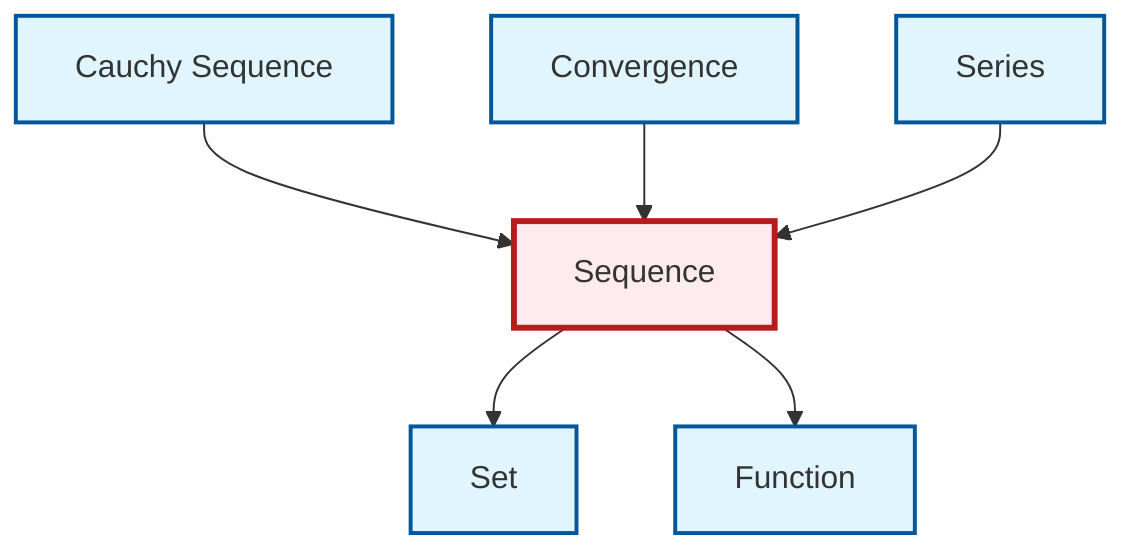 graph TD
    classDef definition fill:#e1f5fe,stroke:#01579b,stroke-width:2px
    classDef theorem fill:#f3e5f5,stroke:#4a148c,stroke-width:2px
    classDef axiom fill:#fff3e0,stroke:#e65100,stroke-width:2px
    classDef example fill:#e8f5e9,stroke:#1b5e20,stroke-width:2px
    classDef current fill:#ffebee,stroke:#b71c1c,stroke-width:3px
    def-sequence["Sequence"]:::definition
    def-convergence["Convergence"]:::definition
    def-cauchy-sequence["Cauchy Sequence"]:::definition
    def-function["Function"]:::definition
    def-series["Series"]:::definition
    def-set["Set"]:::definition
    def-cauchy-sequence --> def-sequence
    def-sequence --> def-set
    def-sequence --> def-function
    def-convergence --> def-sequence
    def-series --> def-sequence
    class def-sequence current